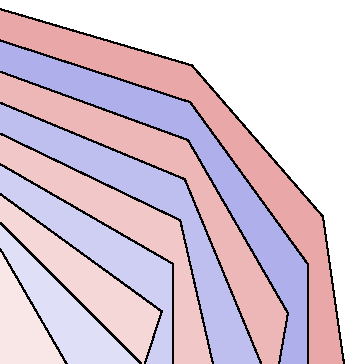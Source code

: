 \documentclass{standalone}
\usepackage{luamplib}
\begin{document}
\mplibtextextlabel{enable}
\begin{mplibcode}
beginfig(1);
vardef polygon_with_side(expr n, s) = 
    save a, b, r; numeric a, b, r; 
    a * n = 360; a + 2b = 180; r = s * sind(b) / sind(a);
    for i = 0 upto n-1: (0, r) rotated (a * i) -- endfor cycle
enddef;
for n = 11 downto 3:
    path p; p = polygon_with_side(n, 72);
    fill p withcolor (n/32)[white, 3/4 if odd n: red else: blue fi];
    draw p;
endfor
endfig;
\end{mplibcode}
\end{document}
